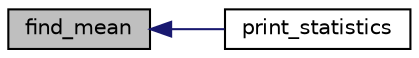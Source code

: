digraph "find_mean"
{
  edge [fontname="Helvetica",fontsize="10",labelfontname="Helvetica",labelfontsize="10"];
  node [fontname="Helvetica",fontsize="10",shape=record];
  rankdir="LR";
  Node4 [label="find_mean",height=0.2,width=0.4,color="black", fillcolor="grey75", style="filled", fontcolor="black"];
  Node4 -> Node5 [dir="back",color="midnightblue",fontsize="10",style="solid"];
  Node5 [label="print_statistics",height=0.2,width=0.4,color="black", fillcolor="white", style="filled",URL="$stats_8h.html#a71e084b13a43fce6ba8c3da8844d5930",tooltip="A function that prints the statistics of an array including minimum, maximum, mean, and median. "];
}

